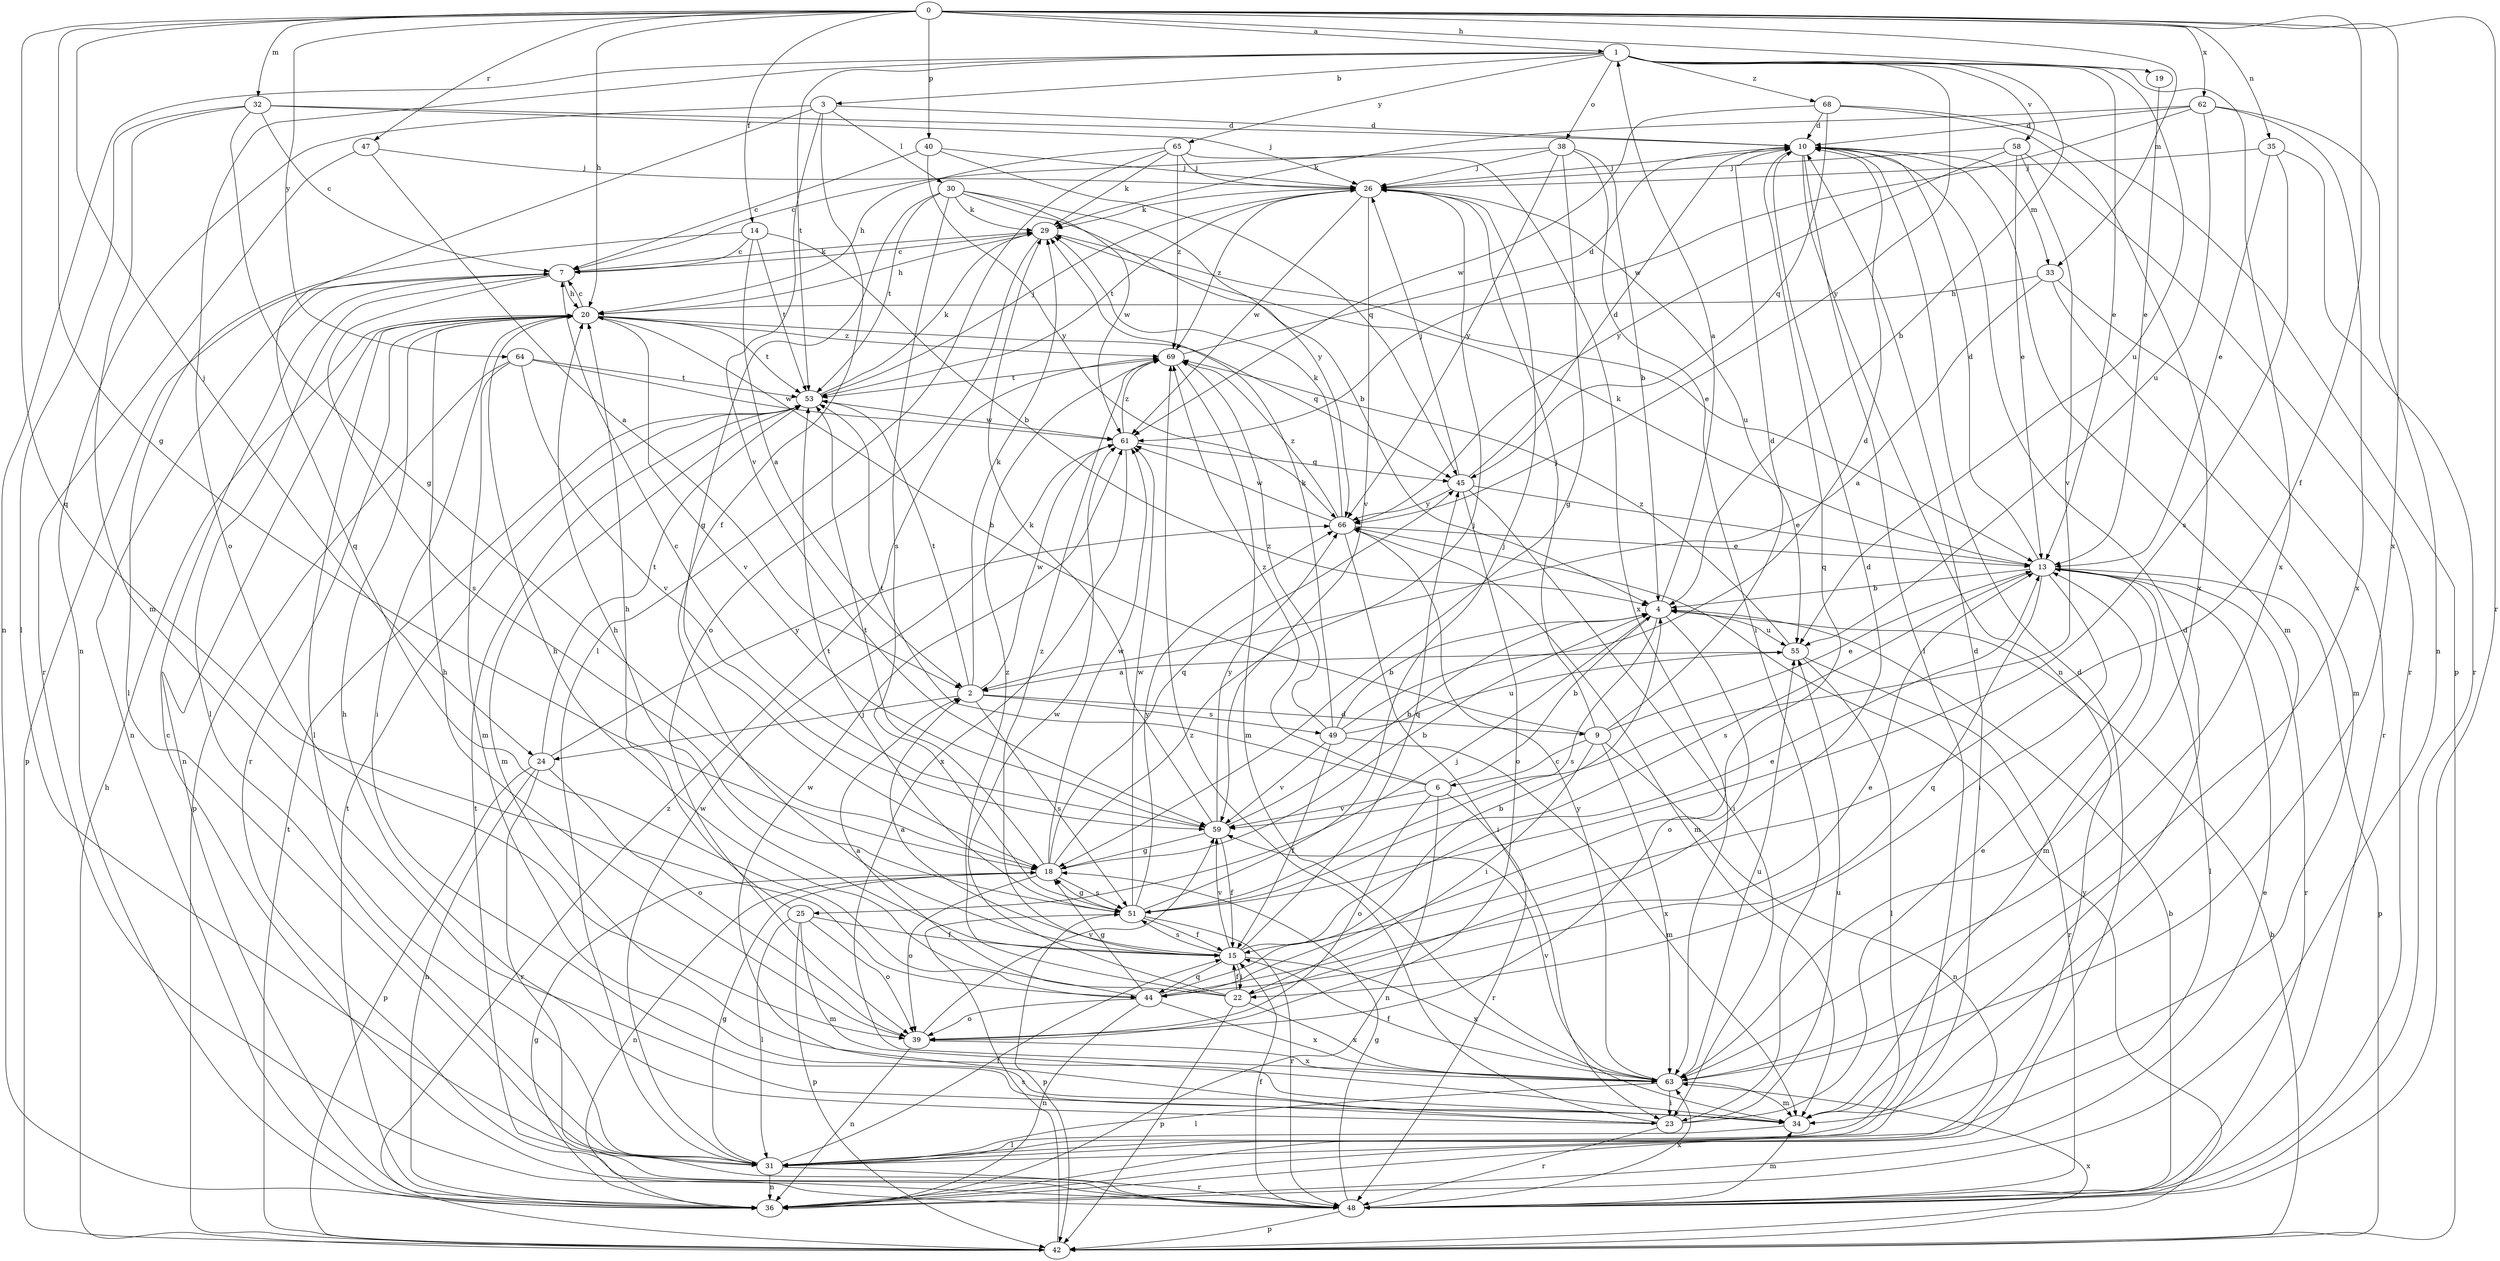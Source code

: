 strict digraph  {
0;
1;
2;
3;
4;
6;
7;
9;
10;
13;
14;
15;
18;
19;
20;
22;
23;
24;
25;
26;
29;
30;
31;
32;
33;
34;
35;
36;
38;
39;
40;
42;
44;
45;
47;
48;
49;
51;
53;
55;
58;
59;
61;
62;
63;
64;
65;
66;
68;
69;
0 -> 1  [label=a];
0 -> 14  [label=f];
0 -> 15  [label=f];
0 -> 18  [label=g];
0 -> 19  [label=h];
0 -> 20  [label=h];
0 -> 24  [label=j];
0 -> 32  [label=m];
0 -> 33  [label=m];
0 -> 35  [label=n];
0 -> 40  [label=p];
0 -> 44  [label=q];
0 -> 47  [label=r];
0 -> 48  [label=r];
0 -> 62  [label=x];
0 -> 63  [label=x];
0 -> 64  [label=y];
1 -> 3  [label=b];
1 -> 4  [label=b];
1 -> 13  [label=e];
1 -> 36  [label=n];
1 -> 38  [label=o];
1 -> 39  [label=o];
1 -> 53  [label=t];
1 -> 55  [label=u];
1 -> 58  [label=v];
1 -> 63  [label=x];
1 -> 65  [label=y];
1 -> 66  [label=y];
1 -> 68  [label=z];
2 -> 9  [label=d];
2 -> 24  [label=j];
2 -> 29  [label=k];
2 -> 49  [label=s];
2 -> 51  [label=s];
2 -> 53  [label=t];
2 -> 61  [label=w];
3 -> 10  [label=d];
3 -> 15  [label=f];
3 -> 30  [label=l];
3 -> 36  [label=n];
3 -> 44  [label=q];
3 -> 59  [label=v];
4 -> 1  [label=a];
4 -> 25  [label=j];
4 -> 39  [label=o];
4 -> 51  [label=s];
4 -> 55  [label=u];
6 -> 4  [label=b];
6 -> 36  [label=n];
6 -> 39  [label=o];
6 -> 48  [label=r];
6 -> 53  [label=t];
6 -> 59  [label=v];
6 -> 69  [label=z];
7 -> 20  [label=h];
7 -> 29  [label=k];
7 -> 31  [label=l];
7 -> 36  [label=n];
7 -> 42  [label=p];
7 -> 51  [label=s];
9 -> 6  [label=c];
9 -> 10  [label=d];
9 -> 13  [label=e];
9 -> 20  [label=h];
9 -> 22  [label=i];
9 -> 26  [label=j];
9 -> 36  [label=n];
9 -> 63  [label=x];
10 -> 26  [label=j];
10 -> 31  [label=l];
10 -> 33  [label=m];
10 -> 34  [label=m];
10 -> 36  [label=n];
10 -> 44  [label=q];
13 -> 4  [label=b];
13 -> 10  [label=d];
13 -> 22  [label=i];
13 -> 29  [label=k];
13 -> 31  [label=l];
13 -> 34  [label=m];
13 -> 42  [label=p];
13 -> 44  [label=q];
13 -> 48  [label=r];
13 -> 51  [label=s];
14 -> 2  [label=a];
14 -> 4  [label=b];
14 -> 7  [label=c];
14 -> 31  [label=l];
14 -> 53  [label=t];
15 -> 2  [label=a];
15 -> 13  [label=e];
15 -> 20  [label=h];
15 -> 22  [label=i];
15 -> 44  [label=q];
15 -> 45  [label=q];
15 -> 51  [label=s];
15 -> 59  [label=v];
15 -> 63  [label=x];
15 -> 69  [label=z];
18 -> 4  [label=b];
18 -> 26  [label=j];
18 -> 36  [label=n];
18 -> 39  [label=o];
18 -> 45  [label=q];
18 -> 51  [label=s];
18 -> 53  [label=t];
18 -> 61  [label=w];
19 -> 13  [label=e];
20 -> 7  [label=c];
20 -> 23  [label=i];
20 -> 31  [label=l];
20 -> 36  [label=n];
20 -> 45  [label=q];
20 -> 48  [label=r];
20 -> 53  [label=t];
20 -> 59  [label=v];
20 -> 69  [label=z];
22 -> 2  [label=a];
22 -> 10  [label=d];
22 -> 15  [label=f];
22 -> 42  [label=p];
22 -> 61  [label=w];
22 -> 63  [label=x];
22 -> 69  [label=z];
23 -> 13  [label=e];
23 -> 20  [label=h];
23 -> 48  [label=r];
23 -> 55  [label=u];
23 -> 61  [label=w];
23 -> 69  [label=z];
24 -> 36  [label=n];
24 -> 39  [label=o];
24 -> 42  [label=p];
24 -> 48  [label=r];
24 -> 53  [label=t];
24 -> 66  [label=y];
25 -> 15  [label=f];
25 -> 20  [label=h];
25 -> 31  [label=l];
25 -> 34  [label=m];
25 -> 39  [label=o];
25 -> 42  [label=p];
26 -> 29  [label=k];
26 -> 53  [label=t];
26 -> 55  [label=u];
26 -> 59  [label=v];
26 -> 61  [label=w];
26 -> 69  [label=z];
29 -> 7  [label=c];
29 -> 13  [label=e];
29 -> 20  [label=h];
29 -> 39  [label=o];
30 -> 4  [label=b];
30 -> 18  [label=g];
30 -> 29  [label=k];
30 -> 51  [label=s];
30 -> 53  [label=t];
30 -> 61  [label=w];
30 -> 66  [label=y];
31 -> 10  [label=d];
31 -> 15  [label=f];
31 -> 18  [label=g];
31 -> 36  [label=n];
31 -> 48  [label=r];
31 -> 61  [label=w];
32 -> 7  [label=c];
32 -> 10  [label=d];
32 -> 18  [label=g];
32 -> 26  [label=j];
32 -> 31  [label=l];
32 -> 34  [label=m];
33 -> 2  [label=a];
33 -> 20  [label=h];
33 -> 34  [label=m];
33 -> 48  [label=r];
34 -> 10  [label=d];
34 -> 31  [label=l];
35 -> 13  [label=e];
35 -> 26  [label=j];
35 -> 48  [label=r];
35 -> 51  [label=s];
36 -> 10  [label=d];
36 -> 13  [label=e];
36 -> 18  [label=g];
36 -> 53  [label=t];
38 -> 4  [label=b];
38 -> 7  [label=c];
38 -> 18  [label=g];
38 -> 23  [label=i];
38 -> 26  [label=j];
38 -> 66  [label=y];
39 -> 20  [label=h];
39 -> 36  [label=n];
39 -> 59  [label=v];
39 -> 63  [label=x];
40 -> 7  [label=c];
40 -> 26  [label=j];
40 -> 45  [label=q];
40 -> 66  [label=y];
42 -> 4  [label=b];
42 -> 20  [label=h];
42 -> 51  [label=s];
42 -> 53  [label=t];
42 -> 63  [label=x];
42 -> 66  [label=y];
42 -> 69  [label=z];
44 -> 4  [label=b];
44 -> 13  [label=e];
44 -> 18  [label=g];
44 -> 20  [label=h];
44 -> 36  [label=n];
44 -> 39  [label=o];
44 -> 63  [label=x];
45 -> 10  [label=d];
45 -> 13  [label=e];
45 -> 23  [label=i];
45 -> 26  [label=j];
45 -> 39  [label=o];
45 -> 66  [label=y];
47 -> 2  [label=a];
47 -> 26  [label=j];
47 -> 48  [label=r];
48 -> 4  [label=b];
48 -> 7  [label=c];
48 -> 15  [label=f];
48 -> 18  [label=g];
48 -> 34  [label=m];
48 -> 42  [label=p];
48 -> 53  [label=t];
48 -> 63  [label=x];
49 -> 4  [label=b];
49 -> 10  [label=d];
49 -> 15  [label=f];
49 -> 29  [label=k];
49 -> 34  [label=m];
49 -> 55  [label=u];
49 -> 59  [label=v];
49 -> 69  [label=z];
51 -> 15  [label=f];
51 -> 18  [label=g];
51 -> 26  [label=j];
51 -> 42  [label=p];
51 -> 48  [label=r];
51 -> 53  [label=t];
51 -> 61  [label=w];
51 -> 66  [label=y];
53 -> 26  [label=j];
53 -> 29  [label=k];
53 -> 34  [label=m];
53 -> 61  [label=w];
55 -> 2  [label=a];
55 -> 31  [label=l];
55 -> 48  [label=r];
55 -> 69  [label=z];
58 -> 13  [label=e];
58 -> 26  [label=j];
58 -> 48  [label=r];
58 -> 59  [label=v];
58 -> 66  [label=y];
59 -> 4  [label=b];
59 -> 7  [label=c];
59 -> 15  [label=f];
59 -> 18  [label=g];
59 -> 29  [label=k];
59 -> 66  [label=y];
61 -> 45  [label=q];
61 -> 63  [label=x];
61 -> 69  [label=z];
62 -> 10  [label=d];
62 -> 29  [label=k];
62 -> 36  [label=n];
62 -> 55  [label=u];
62 -> 61  [label=w];
62 -> 63  [label=x];
63 -> 15  [label=f];
63 -> 23  [label=i];
63 -> 31  [label=l];
63 -> 34  [label=m];
63 -> 55  [label=u];
63 -> 59  [label=v];
63 -> 66  [label=y];
64 -> 34  [label=m];
64 -> 42  [label=p];
64 -> 53  [label=t];
64 -> 59  [label=v];
64 -> 61  [label=w];
65 -> 20  [label=h];
65 -> 26  [label=j];
65 -> 29  [label=k];
65 -> 31  [label=l];
65 -> 63  [label=x];
65 -> 69  [label=z];
66 -> 13  [label=e];
66 -> 23  [label=i];
66 -> 29  [label=k];
66 -> 34  [label=m];
66 -> 61  [label=w];
66 -> 69  [label=z];
68 -> 10  [label=d];
68 -> 42  [label=p];
68 -> 45  [label=q];
68 -> 61  [label=w];
68 -> 63  [label=x];
69 -> 10  [label=d];
69 -> 34  [label=m];
69 -> 53  [label=t];
}

